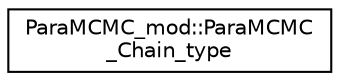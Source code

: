digraph "Graphical Class Hierarchy"
{
 // LATEX_PDF_SIZE
  edge [fontname="Helvetica",fontsize="10",labelfontname="Helvetica",labelfontsize="10"];
  node [fontname="Helvetica",fontsize="10",shape=record];
  rankdir="LR";
  Node0 [label="ParaMCMC_mod::ParaMCMC\l_Chain_type",height=0.2,width=0.4,color="black", fillcolor="white", style="filled",URL="$structParaMCMC__mod_1_1ParaMCMC__Chain__type.html",tooltip=" "];
}
